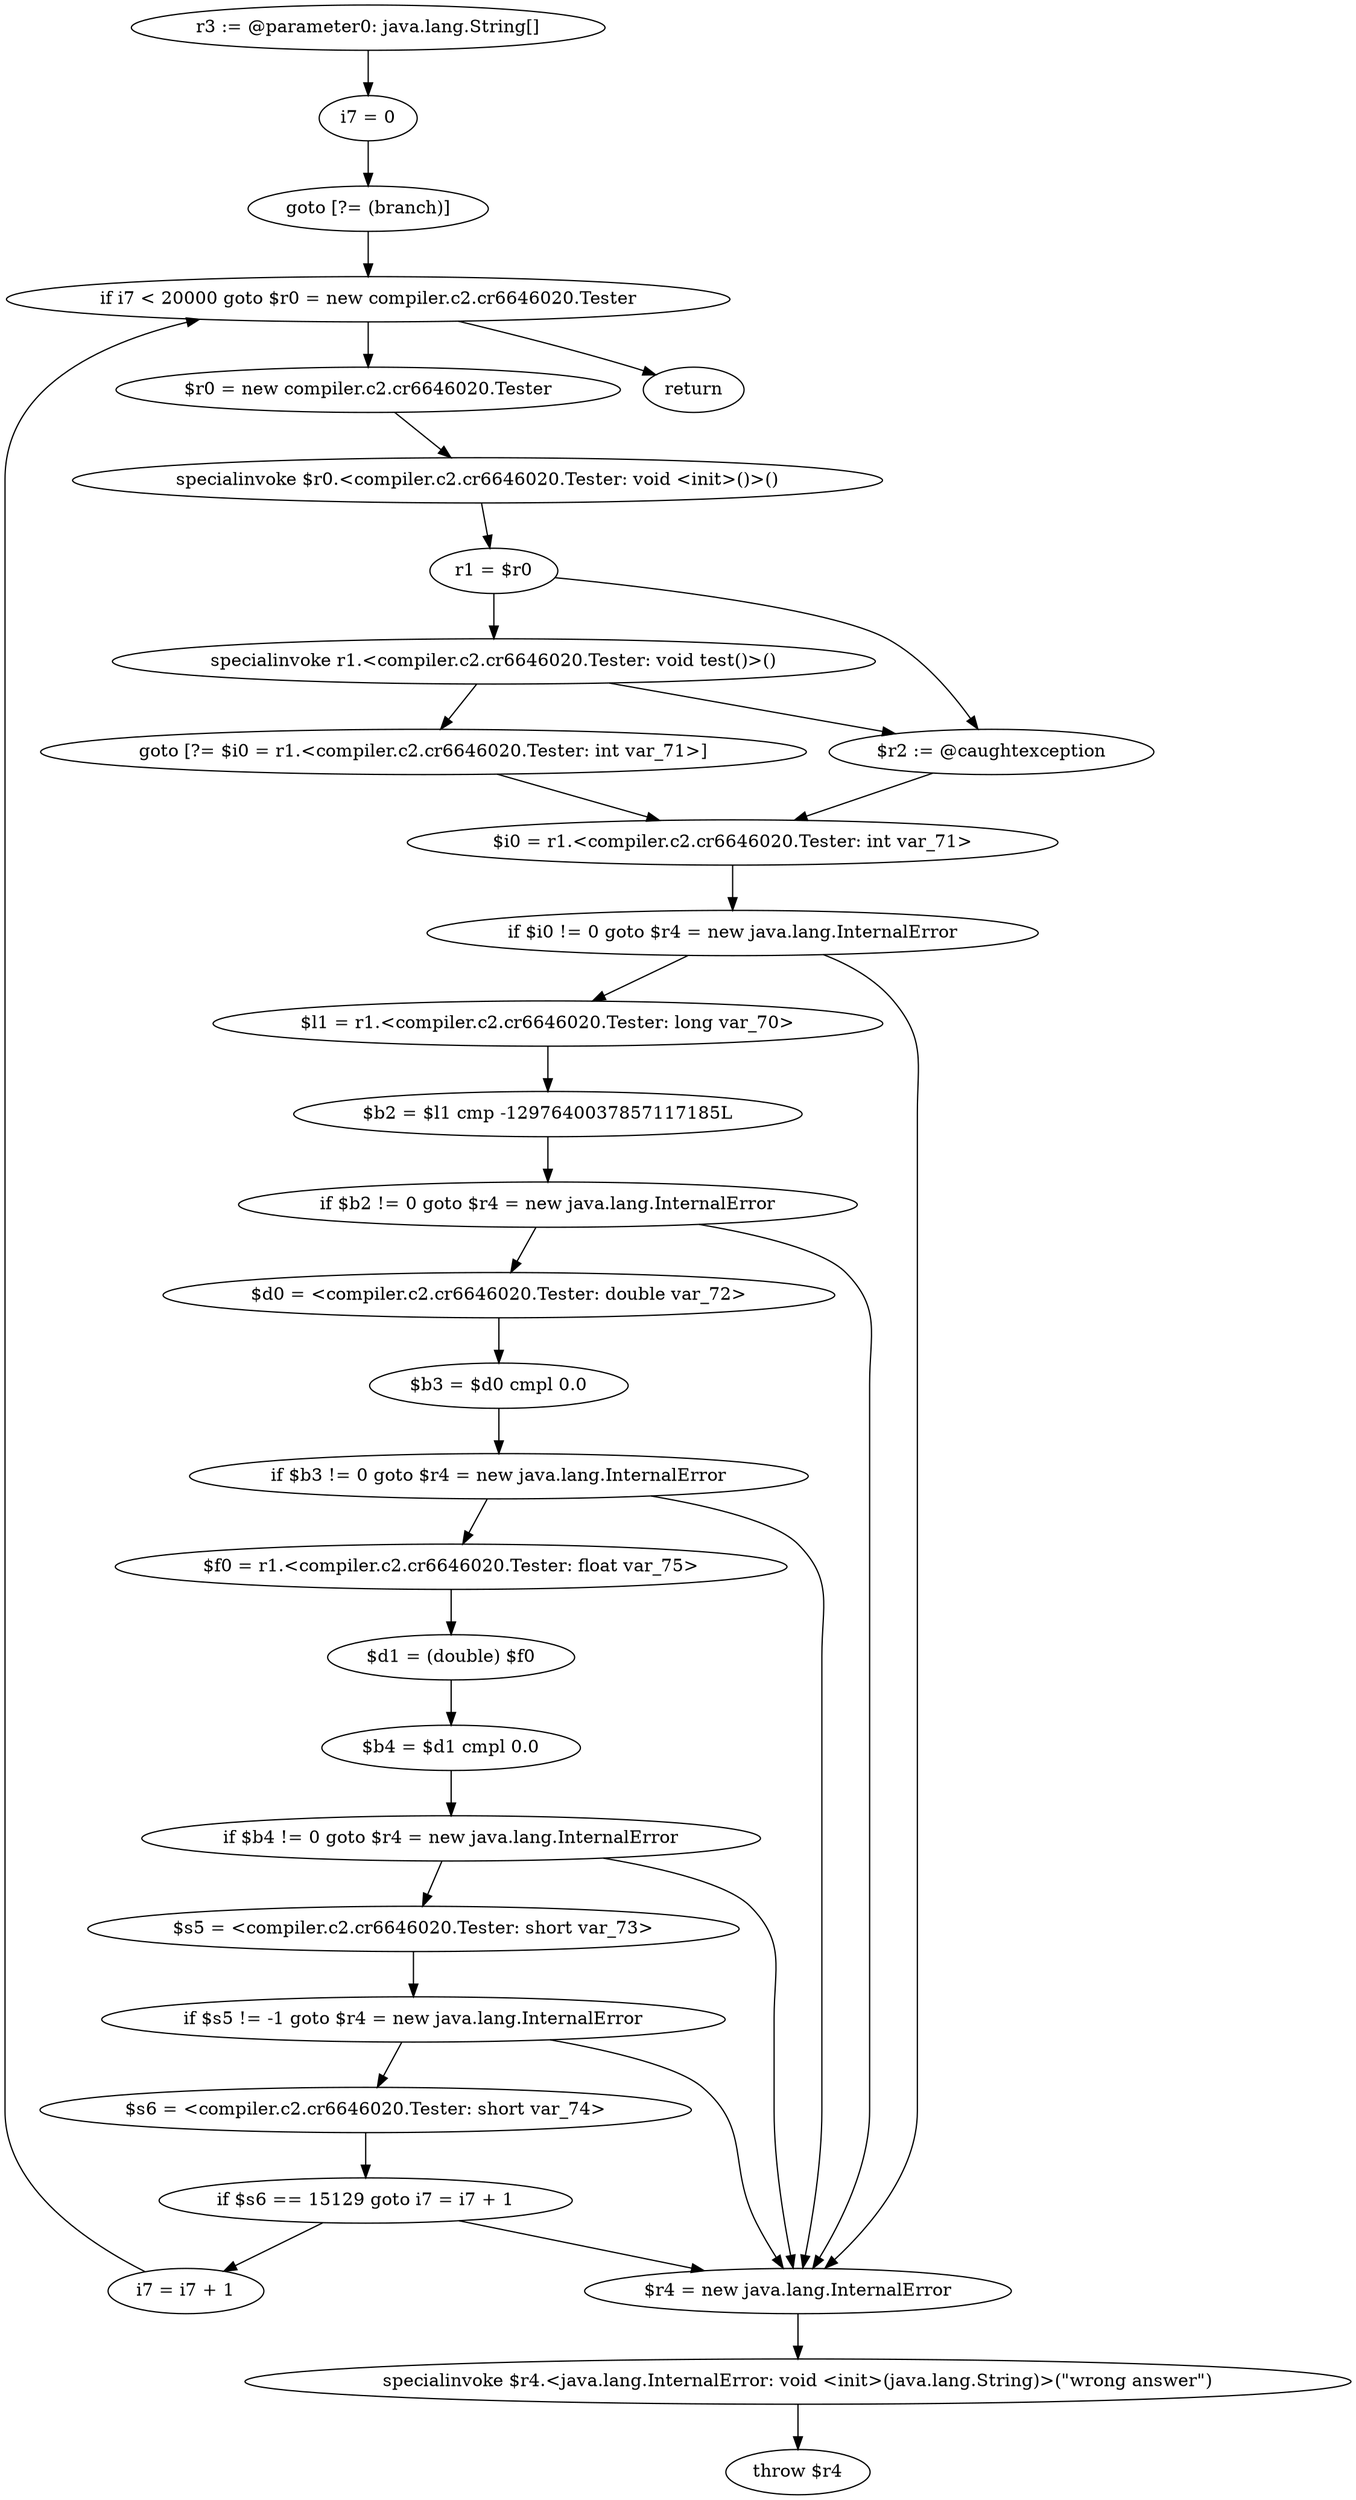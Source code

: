 digraph "unitGraph" {
    "r3 := @parameter0: java.lang.String[]"
    "i7 = 0"
    "goto [?= (branch)]"
    "$r0 = new compiler.c2.cr6646020.Tester"
    "specialinvoke $r0.<compiler.c2.cr6646020.Tester: void <init>()>()"
    "r1 = $r0"
    "specialinvoke r1.<compiler.c2.cr6646020.Tester: void test()>()"
    "goto [?= $i0 = r1.<compiler.c2.cr6646020.Tester: int var_71>]"
    "$r2 := @caughtexception"
    "$i0 = r1.<compiler.c2.cr6646020.Tester: int var_71>"
    "if $i0 != 0 goto $r4 = new java.lang.InternalError"
    "$l1 = r1.<compiler.c2.cr6646020.Tester: long var_70>"
    "$b2 = $l1 cmp -1297640037857117185L"
    "if $b2 != 0 goto $r4 = new java.lang.InternalError"
    "$d0 = <compiler.c2.cr6646020.Tester: double var_72>"
    "$b3 = $d0 cmpl 0.0"
    "if $b3 != 0 goto $r4 = new java.lang.InternalError"
    "$f0 = r1.<compiler.c2.cr6646020.Tester: float var_75>"
    "$d1 = (double) $f0"
    "$b4 = $d1 cmpl 0.0"
    "if $b4 != 0 goto $r4 = new java.lang.InternalError"
    "$s5 = <compiler.c2.cr6646020.Tester: short var_73>"
    "if $s5 != -1 goto $r4 = new java.lang.InternalError"
    "$s6 = <compiler.c2.cr6646020.Tester: short var_74>"
    "if $s6 == 15129 goto i7 = i7 + 1"
    "$r4 = new java.lang.InternalError"
    "specialinvoke $r4.<java.lang.InternalError: void <init>(java.lang.String)>(\"wrong answer\")"
    "throw $r4"
    "i7 = i7 + 1"
    "if i7 < 20000 goto $r0 = new compiler.c2.cr6646020.Tester"
    "return"
    "r3 := @parameter0: java.lang.String[]"->"i7 = 0";
    "i7 = 0"->"goto [?= (branch)]";
    "goto [?= (branch)]"->"if i7 < 20000 goto $r0 = new compiler.c2.cr6646020.Tester";
    "$r0 = new compiler.c2.cr6646020.Tester"->"specialinvoke $r0.<compiler.c2.cr6646020.Tester: void <init>()>()";
    "specialinvoke $r0.<compiler.c2.cr6646020.Tester: void <init>()>()"->"r1 = $r0";
    "r1 = $r0"->"specialinvoke r1.<compiler.c2.cr6646020.Tester: void test()>()";
    "r1 = $r0"->"$r2 := @caughtexception";
    "specialinvoke r1.<compiler.c2.cr6646020.Tester: void test()>()"->"goto [?= $i0 = r1.<compiler.c2.cr6646020.Tester: int var_71>]";
    "specialinvoke r1.<compiler.c2.cr6646020.Tester: void test()>()"->"$r2 := @caughtexception";
    "goto [?= $i0 = r1.<compiler.c2.cr6646020.Tester: int var_71>]"->"$i0 = r1.<compiler.c2.cr6646020.Tester: int var_71>";
    "$r2 := @caughtexception"->"$i0 = r1.<compiler.c2.cr6646020.Tester: int var_71>";
    "$i0 = r1.<compiler.c2.cr6646020.Tester: int var_71>"->"if $i0 != 0 goto $r4 = new java.lang.InternalError";
    "if $i0 != 0 goto $r4 = new java.lang.InternalError"->"$l1 = r1.<compiler.c2.cr6646020.Tester: long var_70>";
    "if $i0 != 0 goto $r4 = new java.lang.InternalError"->"$r4 = new java.lang.InternalError";
    "$l1 = r1.<compiler.c2.cr6646020.Tester: long var_70>"->"$b2 = $l1 cmp -1297640037857117185L";
    "$b2 = $l1 cmp -1297640037857117185L"->"if $b2 != 0 goto $r4 = new java.lang.InternalError";
    "if $b2 != 0 goto $r4 = new java.lang.InternalError"->"$d0 = <compiler.c2.cr6646020.Tester: double var_72>";
    "if $b2 != 0 goto $r4 = new java.lang.InternalError"->"$r4 = new java.lang.InternalError";
    "$d0 = <compiler.c2.cr6646020.Tester: double var_72>"->"$b3 = $d0 cmpl 0.0";
    "$b3 = $d0 cmpl 0.0"->"if $b3 != 0 goto $r4 = new java.lang.InternalError";
    "if $b3 != 0 goto $r4 = new java.lang.InternalError"->"$f0 = r1.<compiler.c2.cr6646020.Tester: float var_75>";
    "if $b3 != 0 goto $r4 = new java.lang.InternalError"->"$r4 = new java.lang.InternalError";
    "$f0 = r1.<compiler.c2.cr6646020.Tester: float var_75>"->"$d1 = (double) $f0";
    "$d1 = (double) $f0"->"$b4 = $d1 cmpl 0.0";
    "$b4 = $d1 cmpl 0.0"->"if $b4 != 0 goto $r4 = new java.lang.InternalError";
    "if $b4 != 0 goto $r4 = new java.lang.InternalError"->"$s5 = <compiler.c2.cr6646020.Tester: short var_73>";
    "if $b4 != 0 goto $r4 = new java.lang.InternalError"->"$r4 = new java.lang.InternalError";
    "$s5 = <compiler.c2.cr6646020.Tester: short var_73>"->"if $s5 != -1 goto $r4 = new java.lang.InternalError";
    "if $s5 != -1 goto $r4 = new java.lang.InternalError"->"$s6 = <compiler.c2.cr6646020.Tester: short var_74>";
    "if $s5 != -1 goto $r4 = new java.lang.InternalError"->"$r4 = new java.lang.InternalError";
    "$s6 = <compiler.c2.cr6646020.Tester: short var_74>"->"if $s6 == 15129 goto i7 = i7 + 1";
    "if $s6 == 15129 goto i7 = i7 + 1"->"$r4 = new java.lang.InternalError";
    "if $s6 == 15129 goto i7 = i7 + 1"->"i7 = i7 + 1";
    "$r4 = new java.lang.InternalError"->"specialinvoke $r4.<java.lang.InternalError: void <init>(java.lang.String)>(\"wrong answer\")";
    "specialinvoke $r4.<java.lang.InternalError: void <init>(java.lang.String)>(\"wrong answer\")"->"throw $r4";
    "i7 = i7 + 1"->"if i7 < 20000 goto $r0 = new compiler.c2.cr6646020.Tester";
    "if i7 < 20000 goto $r0 = new compiler.c2.cr6646020.Tester"->"return";
    "if i7 < 20000 goto $r0 = new compiler.c2.cr6646020.Tester"->"$r0 = new compiler.c2.cr6646020.Tester";
}
